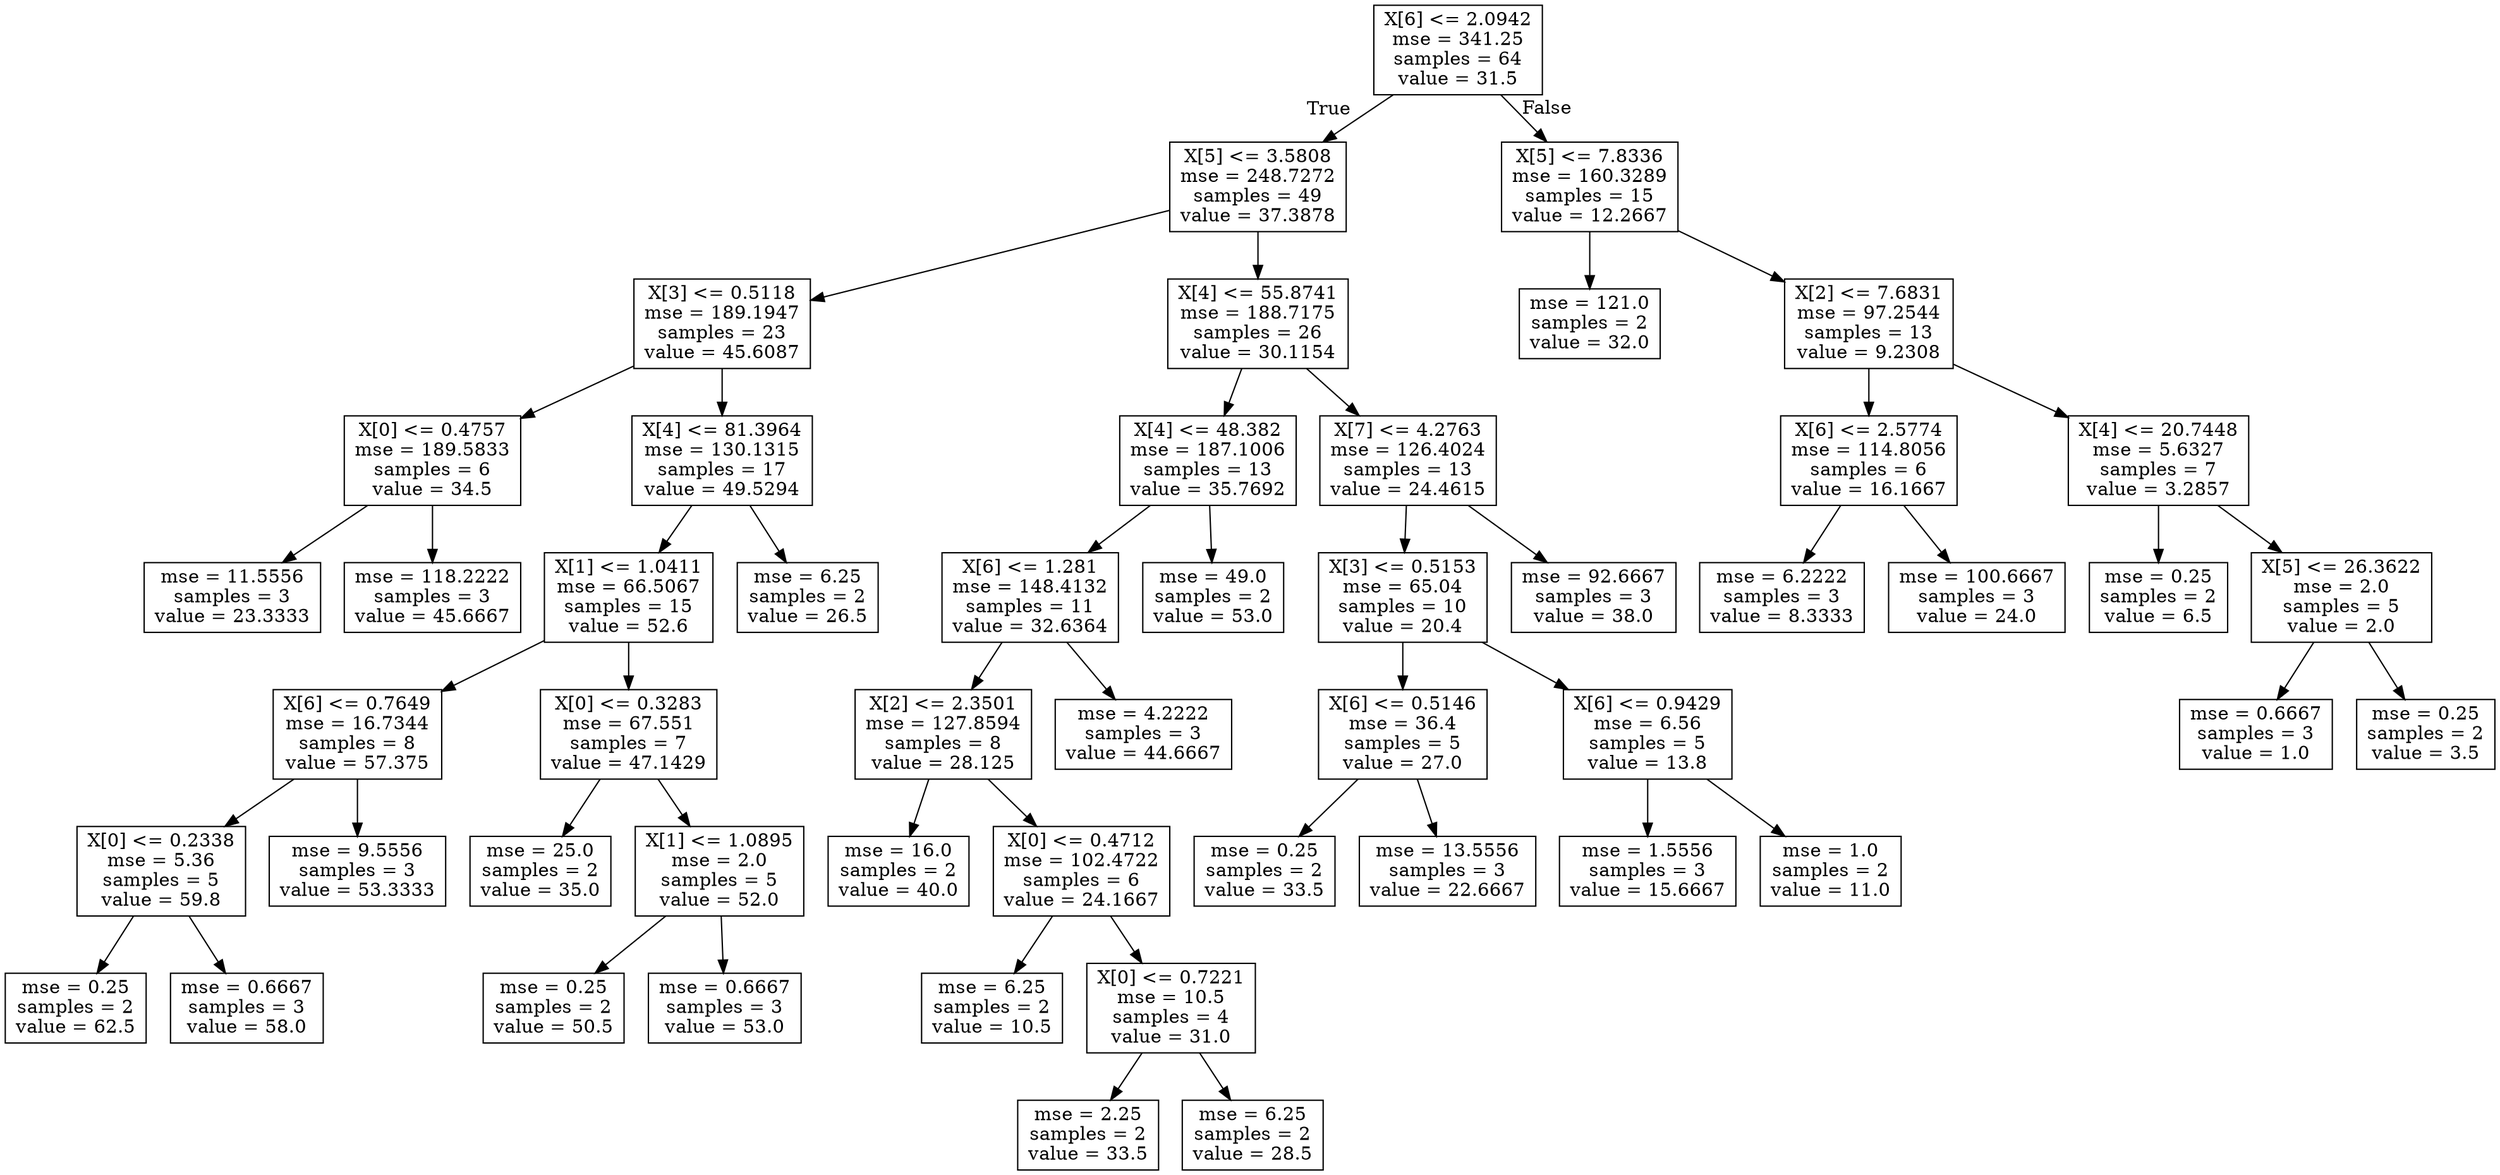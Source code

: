 digraph Tree {
node [shape=box] ;
0 [label="X[6] <= 2.0942\nmse = 341.25\nsamples = 64\nvalue = 31.5"] ;
1 [label="X[5] <= 3.5808\nmse = 248.7272\nsamples = 49\nvalue = 37.3878"] ;
0 -> 1 [labeldistance=2.5, labelangle=45, headlabel="True"] ;
2 [label="X[3] <= 0.5118\nmse = 189.1947\nsamples = 23\nvalue = 45.6087"] ;
1 -> 2 ;
3 [label="X[0] <= 0.4757\nmse = 189.5833\nsamples = 6\nvalue = 34.5"] ;
2 -> 3 ;
4 [label="mse = 11.5556\nsamples = 3\nvalue = 23.3333"] ;
3 -> 4 ;
5 [label="mse = 118.2222\nsamples = 3\nvalue = 45.6667"] ;
3 -> 5 ;
6 [label="X[4] <= 81.3964\nmse = 130.1315\nsamples = 17\nvalue = 49.5294"] ;
2 -> 6 ;
7 [label="X[1] <= 1.0411\nmse = 66.5067\nsamples = 15\nvalue = 52.6"] ;
6 -> 7 ;
8 [label="X[6] <= 0.7649\nmse = 16.7344\nsamples = 8\nvalue = 57.375"] ;
7 -> 8 ;
9 [label="X[0] <= 0.2338\nmse = 5.36\nsamples = 5\nvalue = 59.8"] ;
8 -> 9 ;
10 [label="mse = 0.25\nsamples = 2\nvalue = 62.5"] ;
9 -> 10 ;
11 [label="mse = 0.6667\nsamples = 3\nvalue = 58.0"] ;
9 -> 11 ;
12 [label="mse = 9.5556\nsamples = 3\nvalue = 53.3333"] ;
8 -> 12 ;
13 [label="X[0] <= 0.3283\nmse = 67.551\nsamples = 7\nvalue = 47.1429"] ;
7 -> 13 ;
14 [label="mse = 25.0\nsamples = 2\nvalue = 35.0"] ;
13 -> 14 ;
15 [label="X[1] <= 1.0895\nmse = 2.0\nsamples = 5\nvalue = 52.0"] ;
13 -> 15 ;
16 [label="mse = 0.25\nsamples = 2\nvalue = 50.5"] ;
15 -> 16 ;
17 [label="mse = 0.6667\nsamples = 3\nvalue = 53.0"] ;
15 -> 17 ;
18 [label="mse = 6.25\nsamples = 2\nvalue = 26.5"] ;
6 -> 18 ;
19 [label="X[4] <= 55.8741\nmse = 188.7175\nsamples = 26\nvalue = 30.1154"] ;
1 -> 19 ;
20 [label="X[4] <= 48.382\nmse = 187.1006\nsamples = 13\nvalue = 35.7692"] ;
19 -> 20 ;
21 [label="X[6] <= 1.281\nmse = 148.4132\nsamples = 11\nvalue = 32.6364"] ;
20 -> 21 ;
22 [label="X[2] <= 2.3501\nmse = 127.8594\nsamples = 8\nvalue = 28.125"] ;
21 -> 22 ;
23 [label="mse = 16.0\nsamples = 2\nvalue = 40.0"] ;
22 -> 23 ;
24 [label="X[0] <= 0.4712\nmse = 102.4722\nsamples = 6\nvalue = 24.1667"] ;
22 -> 24 ;
25 [label="mse = 6.25\nsamples = 2\nvalue = 10.5"] ;
24 -> 25 ;
26 [label="X[0] <= 0.7221\nmse = 10.5\nsamples = 4\nvalue = 31.0"] ;
24 -> 26 ;
27 [label="mse = 2.25\nsamples = 2\nvalue = 33.5"] ;
26 -> 27 ;
28 [label="mse = 6.25\nsamples = 2\nvalue = 28.5"] ;
26 -> 28 ;
29 [label="mse = 4.2222\nsamples = 3\nvalue = 44.6667"] ;
21 -> 29 ;
30 [label="mse = 49.0\nsamples = 2\nvalue = 53.0"] ;
20 -> 30 ;
31 [label="X[7] <= 4.2763\nmse = 126.4024\nsamples = 13\nvalue = 24.4615"] ;
19 -> 31 ;
32 [label="X[3] <= 0.5153\nmse = 65.04\nsamples = 10\nvalue = 20.4"] ;
31 -> 32 ;
33 [label="X[6] <= 0.5146\nmse = 36.4\nsamples = 5\nvalue = 27.0"] ;
32 -> 33 ;
34 [label="mse = 0.25\nsamples = 2\nvalue = 33.5"] ;
33 -> 34 ;
35 [label="mse = 13.5556\nsamples = 3\nvalue = 22.6667"] ;
33 -> 35 ;
36 [label="X[6] <= 0.9429\nmse = 6.56\nsamples = 5\nvalue = 13.8"] ;
32 -> 36 ;
37 [label="mse = 1.5556\nsamples = 3\nvalue = 15.6667"] ;
36 -> 37 ;
38 [label="mse = 1.0\nsamples = 2\nvalue = 11.0"] ;
36 -> 38 ;
39 [label="mse = 92.6667\nsamples = 3\nvalue = 38.0"] ;
31 -> 39 ;
40 [label="X[5] <= 7.8336\nmse = 160.3289\nsamples = 15\nvalue = 12.2667"] ;
0 -> 40 [labeldistance=2.5, labelangle=-45, headlabel="False"] ;
41 [label="mse = 121.0\nsamples = 2\nvalue = 32.0"] ;
40 -> 41 ;
42 [label="X[2] <= 7.6831\nmse = 97.2544\nsamples = 13\nvalue = 9.2308"] ;
40 -> 42 ;
43 [label="X[6] <= 2.5774\nmse = 114.8056\nsamples = 6\nvalue = 16.1667"] ;
42 -> 43 ;
44 [label="mse = 6.2222\nsamples = 3\nvalue = 8.3333"] ;
43 -> 44 ;
45 [label="mse = 100.6667\nsamples = 3\nvalue = 24.0"] ;
43 -> 45 ;
46 [label="X[4] <= 20.7448\nmse = 5.6327\nsamples = 7\nvalue = 3.2857"] ;
42 -> 46 ;
47 [label="mse = 0.25\nsamples = 2\nvalue = 6.5"] ;
46 -> 47 ;
48 [label="X[5] <= 26.3622\nmse = 2.0\nsamples = 5\nvalue = 2.0"] ;
46 -> 48 ;
49 [label="mse = 0.6667\nsamples = 3\nvalue = 1.0"] ;
48 -> 49 ;
50 [label="mse = 0.25\nsamples = 2\nvalue = 3.5"] ;
48 -> 50 ;
}